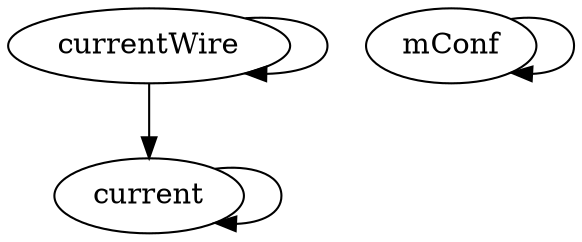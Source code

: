 /* Created by mdot for Matlab */
digraph m2html {
  current -> current;
  currentWire -> current;
  currentWire -> currentWire;
  mConf -> mConf;

  current [URL="current.html"];
  currentWire [URL="currentWire.html"];
  mConf [URL="mConf.html"];
}